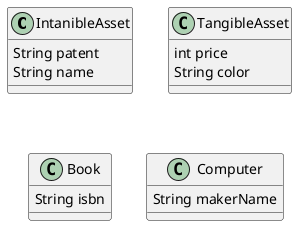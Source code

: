 @startuml
'https://plantuml.com/class-diagram

scale 1

class IntanibleAsset{
    String patent
    String name
}

class TangibleAsset{
    int price
    String color
}

class Book {
    String isbn
}

class Computer {
    String makerName
}

@enduml